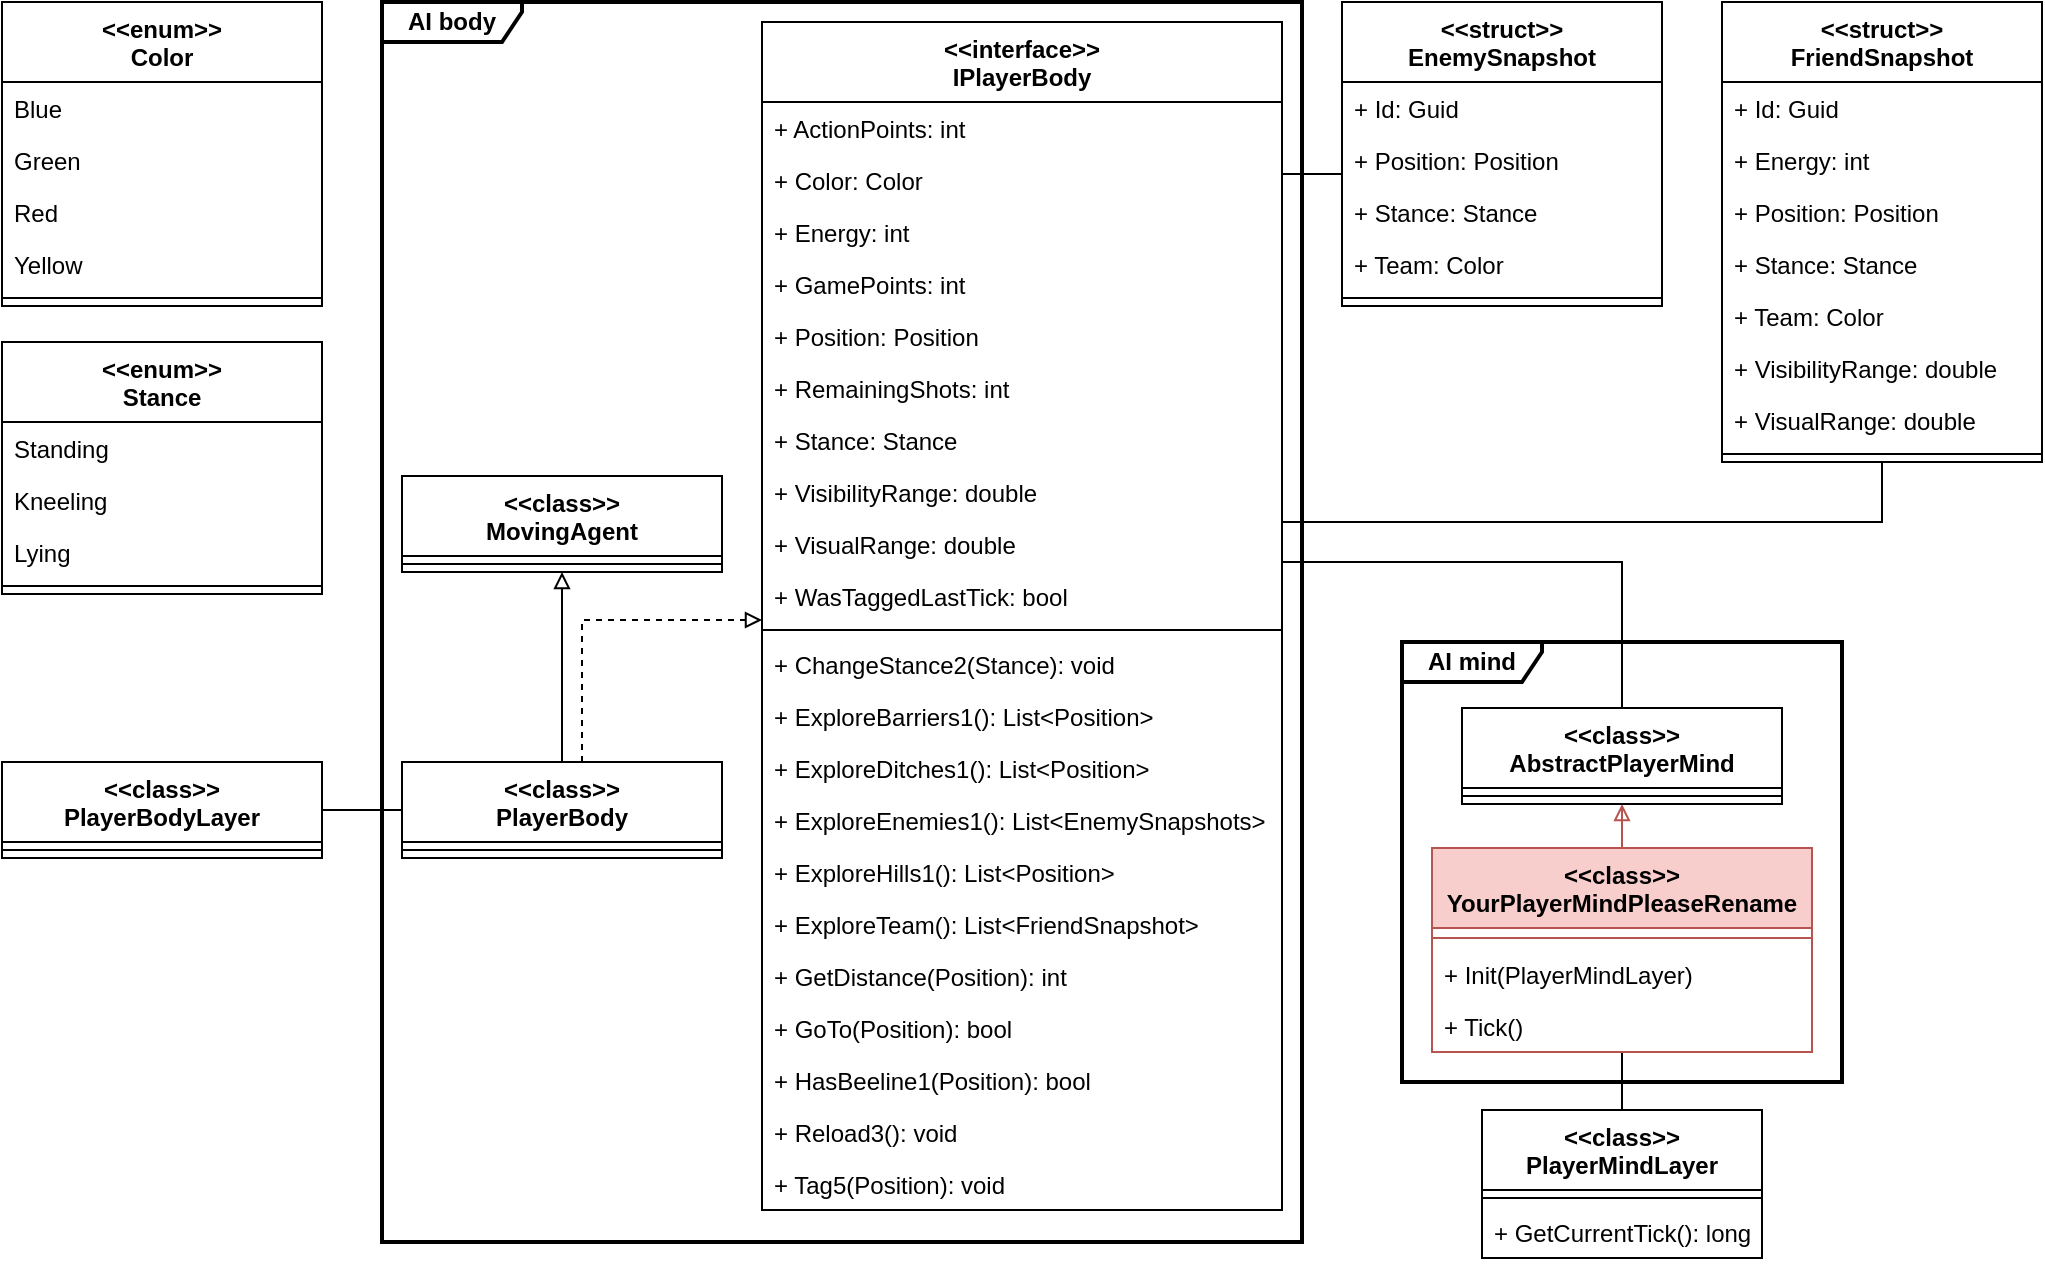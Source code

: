 <mxfile version="14.4.3" type="device" pages="2"><diagram id="czhWqaq7v7VPZdM8V41b" name="agent-comps"><mxGraphModel dx="2249" dy="822" grid="1" gridSize="10" guides="1" tooltips="1" connect="1" arrows="1" fold="1" page="1" pageScale="1" pageWidth="827" pageHeight="1169" math="0" shadow="0"><root><mxCell id="0"/><mxCell id="1" parent="0"/><mxCell id="Fbo-6DDhsZtPfta3bgFU-47" value="&lt;b&gt;AI mind&lt;/b&gt;" style="shape=umlFrame;whiteSpace=wrap;html=1;width=70;height=20;strokeWidth=2;" parent="1" vertex="1"><mxGeometry x="600" y="470" width="220" height="220" as="geometry"/></mxCell><mxCell id="Fbo-6DDhsZtPfta3bgFU-48" value="&lt;b&gt;AI body&lt;/b&gt;" style="shape=umlFrame;whiteSpace=wrap;html=1;width=70;height=20;strokeWidth=2;" parent="1" vertex="1"><mxGeometry x="90" y="150" width="460" height="620" as="geometry"/></mxCell><mxCell id="hZIsoStXCsRzqisIWzYi-1" value="&lt;&lt;class&gt;&gt;&#10;MovingAgent" style="swimlane;fontStyle=1;align=center;verticalAlign=top;childLayout=stackLayout;horizontal=1;startSize=40;horizontalStack=0;resizeParent=1;resizeParentMax=0;resizeLast=0;collapsible=1;marginBottom=0;" parent="1" vertex="1"><mxGeometry x="100" y="387" width="160" height="48" as="geometry"/></mxCell><mxCell id="hZIsoStXCsRzqisIWzYi-3" value="" style="line;strokeWidth=1;fillColor=none;align=left;verticalAlign=middle;spacingTop=-1;spacingLeft=3;spacingRight=3;rotatable=0;labelPosition=right;points=[];portConstraint=eastwest;" parent="hZIsoStXCsRzqisIWzYi-1" vertex="1"><mxGeometry y="40" width="160" height="8" as="geometry"/></mxCell><mxCell id="hZIsoStXCsRzqisIWzYi-34" style="edgeStyle=orthogonalEdgeStyle;rounded=0;orthogonalLoop=1;jettySize=auto;html=1;endArrow=block;endFill=0;" parent="1" source="hZIsoStXCsRzqisIWzYi-13" target="hZIsoStXCsRzqisIWzYi-1" edge="1"><mxGeometry relative="1" as="geometry"><Array as="points"><mxPoint x="180" y="480"/><mxPoint x="180" y="480"/></Array></mxGeometry></mxCell><mxCell id="hZIsoStXCsRzqisIWzYi-36" style="edgeStyle=orthogonalEdgeStyle;rounded=0;orthogonalLoop=1;jettySize=auto;html=1;endArrow=none;endFill=0;" parent="1" source="hZIsoStXCsRzqisIWzYi-13" target="hZIsoStXCsRzqisIWzYi-17" edge="1"><mxGeometry relative="1" as="geometry"><Array as="points"/></mxGeometry></mxCell><mxCell id="hZIsoStXCsRzqisIWzYi-44" style="edgeStyle=orthogonalEdgeStyle;rounded=0;orthogonalLoop=1;jettySize=auto;html=1;endArrow=block;endFill=0;dashed=1;" parent="1" source="hZIsoStXCsRzqisIWzYi-13" target="hZIsoStXCsRzqisIWzYi-40" edge="1"><mxGeometry relative="1" as="geometry"><Array as="points"><mxPoint x="190" y="459"/></Array><mxPoint x="260" y="530" as="targetPoint"/></mxGeometry></mxCell><mxCell id="hZIsoStXCsRzqisIWzYi-13" value="&lt;&lt;class&gt;&gt;&#10;PlayerBody" style="swimlane;fontStyle=1;align=center;verticalAlign=top;childLayout=stackLayout;horizontal=1;startSize=40;horizontalStack=0;resizeParent=1;resizeParentMax=0;resizeLast=0;collapsible=1;marginBottom=0;" parent="1" vertex="1"><mxGeometry x="100" y="530" width="160" height="48" as="geometry"/></mxCell><mxCell id="hZIsoStXCsRzqisIWzYi-15" value="" style="line;strokeWidth=1;fillColor=none;align=left;verticalAlign=middle;spacingTop=-1;spacingLeft=3;spacingRight=3;rotatable=0;labelPosition=right;points=[];portConstraint=eastwest;" parent="hZIsoStXCsRzqisIWzYi-13" vertex="1"><mxGeometry y="40" width="160" height="8" as="geometry"/></mxCell><mxCell id="hZIsoStXCsRzqisIWzYi-17" value="&lt;&lt;class&gt;&gt;&#10;PlayerBodyLayer" style="swimlane;fontStyle=1;align=center;verticalAlign=top;childLayout=stackLayout;horizontal=1;startSize=40;horizontalStack=0;resizeParent=1;resizeParentMax=0;resizeLast=0;collapsible=1;marginBottom=0;" parent="1" vertex="1"><mxGeometry x="-100" y="530" width="160" height="48" as="geometry"/></mxCell><mxCell id="hZIsoStXCsRzqisIWzYi-19" value="" style="line;strokeWidth=1;fillColor=none;align=left;verticalAlign=middle;spacingTop=-1;spacingLeft=3;spacingRight=3;rotatable=0;labelPosition=right;points=[];portConstraint=eastwest;" parent="hZIsoStXCsRzqisIWzYi-17" vertex="1"><mxGeometry y="40" width="160" height="8" as="geometry"/></mxCell><mxCell id="hZIsoStXCsRzqisIWzYi-33" style="edgeStyle=orthogonalEdgeStyle;rounded=0;orthogonalLoop=1;jettySize=auto;html=1;endArrow=block;endFill=0;fillColor=#f8cecc;strokeColor=#b85450;" parent="1" source="hZIsoStXCsRzqisIWzYi-21" target="hZIsoStXCsRzqisIWzYi-25" edge="1"><mxGeometry relative="1" as="geometry"/></mxCell><mxCell id="hZIsoStXCsRzqisIWzYi-37" style="edgeStyle=orthogonalEdgeStyle;rounded=0;orthogonalLoop=1;jettySize=auto;html=1;endArrow=none;endFill=0;" parent="1" source="hZIsoStXCsRzqisIWzYi-21" target="Fbo-6DDhsZtPfta3bgFU-1" edge="1"><mxGeometry relative="1" as="geometry"><mxPoint x="710" y="720" as="targetPoint"/></mxGeometry></mxCell><mxCell id="hZIsoStXCsRzqisIWzYi-21" value="&lt;&lt;class&gt;&gt;&#10;YourPlayerMindPleaseRename" style="swimlane;fontStyle=1;align=center;verticalAlign=top;childLayout=stackLayout;horizontal=1;startSize=40;horizontalStack=0;resizeParent=1;resizeParentMax=0;resizeLast=0;collapsible=1;marginBottom=0;fillColor=#f8cecc;strokeColor=#b85450;" parent="1" vertex="1"><mxGeometry x="615" y="573" width="190" height="102" as="geometry"/></mxCell><mxCell id="hZIsoStXCsRzqisIWzYi-23" value="" style="line;strokeWidth=1;fillColor=#f8cecc;align=left;verticalAlign=middle;spacingTop=-1;spacingLeft=3;spacingRight=3;rotatable=0;labelPosition=right;points=[];portConstraint=eastwest;strokeColor=#b85450;" parent="hZIsoStXCsRzqisIWzYi-21" vertex="1"><mxGeometry y="40" width="190" height="10" as="geometry"/></mxCell><mxCell id="Fbo-6DDhsZtPfta3bgFU-45" value="+ Init(PlayerMindLayer)" style="text;strokeColor=none;fillColor=none;align=left;verticalAlign=top;spacingLeft=4;spacingRight=4;overflow=hidden;rotatable=0;points=[[0,0.5],[1,0.5]];portConstraint=eastwest;" parent="hZIsoStXCsRzqisIWzYi-21" vertex="1"><mxGeometry y="50" width="190" height="26" as="geometry"/></mxCell><mxCell id="Fbo-6DDhsZtPfta3bgFU-46" value="+ Tick()" style="text;strokeColor=none;fillColor=none;align=left;verticalAlign=top;spacingLeft=4;spacingRight=4;overflow=hidden;rotatable=0;points=[[0,0.5],[1,0.5]];portConstraint=eastwest;" parent="hZIsoStXCsRzqisIWzYi-21" vertex="1"><mxGeometry y="76" width="190" height="26" as="geometry"/></mxCell><mxCell id="hZIsoStXCsRzqisIWzYi-45" style="edgeStyle=orthogonalEdgeStyle;rounded=0;orthogonalLoop=1;jettySize=auto;html=1;endArrow=none;endFill=0;" parent="1" source="hZIsoStXCsRzqisIWzYi-25" target="hZIsoStXCsRzqisIWzYi-40" edge="1"><mxGeometry relative="1" as="geometry"><mxPoint x="570" y="506.0" as="targetPoint"/><Array as="points"><mxPoint x="710" y="430"/></Array></mxGeometry></mxCell><mxCell id="hZIsoStXCsRzqisIWzYi-25" value="&lt;&lt;class&gt;&gt;&#10;AbstractPlayerMind" style="swimlane;fontStyle=1;align=center;verticalAlign=top;childLayout=stackLayout;horizontal=1;startSize=40;horizontalStack=0;resizeParent=1;resizeParentMax=0;resizeLast=0;collapsible=1;marginBottom=0;" parent="1" vertex="1"><mxGeometry x="630" y="503" width="160" height="48" as="geometry"/></mxCell><mxCell id="hZIsoStXCsRzqisIWzYi-27" value="" style="line;strokeWidth=1;fillColor=none;align=left;verticalAlign=middle;spacingTop=-1;spacingLeft=3;spacingRight=3;rotatable=0;labelPosition=right;points=[];portConstraint=eastwest;" parent="hZIsoStXCsRzqisIWzYi-25" vertex="1"><mxGeometry y="40" width="160" height="8" as="geometry"/></mxCell><mxCell id="hZIsoStXCsRzqisIWzYi-40" value="&lt;&lt;interface&gt;&gt;&#10;IPlayerBody" style="swimlane;fontStyle=1;align=center;verticalAlign=top;childLayout=stackLayout;horizontal=1;startSize=40;horizontalStack=0;resizeParent=1;resizeParentMax=0;resizeLast=0;collapsible=1;marginBottom=0;" parent="1" vertex="1"><mxGeometry x="280" y="160" width="260" height="594" as="geometry"/></mxCell><mxCell id="hZIsoStXCsRzqisIWzYi-41" value="+ ActionPoints: int" style="text;strokeColor=none;fillColor=none;align=left;verticalAlign=top;spacingLeft=4;spacingRight=4;overflow=hidden;rotatable=0;points=[[0,0.5],[1,0.5]];portConstraint=eastwest;" parent="hZIsoStXCsRzqisIWzYi-40" vertex="1"><mxGeometry y="40" width="260" height="26" as="geometry"/></mxCell><mxCell id="Fbo-6DDhsZtPfta3bgFU-43" value="+ Color: Color" style="text;strokeColor=none;fillColor=none;align=left;verticalAlign=top;spacingLeft=4;spacingRight=4;overflow=hidden;rotatable=0;points=[[0,0.5],[1,0.5]];portConstraint=eastwest;" parent="hZIsoStXCsRzqisIWzYi-40" vertex="1"><mxGeometry y="66" width="260" height="26" as="geometry"/></mxCell><mxCell id="hZIsoStXCsRzqisIWzYi-47" value="+ Energy: int" style="text;strokeColor=none;fillColor=none;align=left;verticalAlign=top;spacingLeft=4;spacingRight=4;overflow=hidden;rotatable=0;points=[[0,0.5],[1,0.5]];portConstraint=eastwest;" parent="hZIsoStXCsRzqisIWzYi-40" vertex="1"><mxGeometry y="92" width="260" height="26" as="geometry"/></mxCell><mxCell id="hZIsoStXCsRzqisIWzYi-49" value="+ GamePoints: int" style="text;strokeColor=none;fillColor=none;align=left;verticalAlign=top;spacingLeft=4;spacingRight=4;overflow=hidden;rotatable=0;points=[[0,0.5],[1,0.5]];portConstraint=eastwest;" parent="hZIsoStXCsRzqisIWzYi-40" vertex="1"><mxGeometry y="118" width="260" height="26" as="geometry"/></mxCell><mxCell id="hZIsoStXCsRzqisIWzYi-51" value="+ Position: Position" style="text;strokeColor=none;fillColor=none;align=left;verticalAlign=top;spacingLeft=4;spacingRight=4;overflow=hidden;rotatable=0;points=[[0,0.5],[1,0.5]];portConstraint=eastwest;" parent="hZIsoStXCsRzqisIWzYi-40" vertex="1"><mxGeometry y="144" width="260" height="26" as="geometry"/></mxCell><mxCell id="hZIsoStXCsRzqisIWzYi-50" value="+ RemainingShots: int" style="text;strokeColor=none;fillColor=none;align=left;verticalAlign=top;spacingLeft=4;spacingRight=4;overflow=hidden;rotatable=0;points=[[0,0.5],[1,0.5]];portConstraint=eastwest;" parent="hZIsoStXCsRzqisIWzYi-40" vertex="1"><mxGeometry y="170" width="260" height="26" as="geometry"/></mxCell><mxCell id="hZIsoStXCsRzqisIWzYi-48" value="+ Stance: Stance" style="text;strokeColor=none;fillColor=none;align=left;verticalAlign=top;spacingLeft=4;spacingRight=4;overflow=hidden;rotatable=0;points=[[0,0.5],[1,0.5]];portConstraint=eastwest;" parent="hZIsoStXCsRzqisIWzYi-40" vertex="1"><mxGeometry y="196" width="260" height="26" as="geometry"/></mxCell><mxCell id="Fbo-6DDhsZtPfta3bgFU-40" value="+ VisibilityRange: double" style="text;strokeColor=none;fillColor=none;align=left;verticalAlign=top;spacingLeft=4;spacingRight=4;overflow=hidden;rotatable=0;points=[[0,0.5],[1,0.5]];portConstraint=eastwest;" parent="hZIsoStXCsRzqisIWzYi-40" vertex="1"><mxGeometry y="222" width="260" height="26" as="geometry"/></mxCell><mxCell id="Fbo-6DDhsZtPfta3bgFU-41" value="+ VisualRange: double" style="text;strokeColor=none;fillColor=none;align=left;verticalAlign=top;spacingLeft=4;spacingRight=4;overflow=hidden;rotatable=0;points=[[0,0.5],[1,0.5]];portConstraint=eastwest;" parent="hZIsoStXCsRzqisIWzYi-40" vertex="1"><mxGeometry y="248" width="260" height="26" as="geometry"/></mxCell><mxCell id="Fbo-6DDhsZtPfta3bgFU-42" value="+ WasTaggedLastTick: bool" style="text;strokeColor=none;fillColor=none;align=left;verticalAlign=top;spacingLeft=4;spacingRight=4;overflow=hidden;rotatable=0;points=[[0,0.5],[1,0.5]];portConstraint=eastwest;" parent="hZIsoStXCsRzqisIWzYi-40" vertex="1"><mxGeometry y="274" width="260" height="26" as="geometry"/></mxCell><mxCell id="hZIsoStXCsRzqisIWzYi-42" value="" style="line;strokeWidth=1;fillColor=none;align=left;verticalAlign=middle;spacingTop=-1;spacingLeft=3;spacingRight=3;rotatable=0;labelPosition=right;points=[];portConstraint=eastwest;" parent="hZIsoStXCsRzqisIWzYi-40" vertex="1"><mxGeometry y="300" width="260" height="8" as="geometry"/></mxCell><mxCell id="hZIsoStXCsRzqisIWzYi-61" value="+ ChangeStance2(Stance): void" style="text;strokeColor=none;fillColor=none;align=left;verticalAlign=top;spacingLeft=4;spacingRight=4;overflow=hidden;rotatable=0;points=[[0,0.5],[1,0.5]];portConstraint=eastwest;" parent="hZIsoStXCsRzqisIWzYi-40" vertex="1"><mxGeometry y="308" width="260" height="26" as="geometry"/></mxCell><mxCell id="hZIsoStXCsRzqisIWzYi-53" value="+ ExploreBarriers1(): List&lt;Position&gt;" style="text;strokeColor=none;fillColor=none;align=left;verticalAlign=top;spacingLeft=4;spacingRight=4;overflow=hidden;rotatable=0;points=[[0,0.5],[1,0.5]];portConstraint=eastwest;" parent="hZIsoStXCsRzqisIWzYi-40" vertex="1"><mxGeometry y="334" width="260" height="26" as="geometry"/></mxCell><mxCell id="hZIsoStXCsRzqisIWzYi-56" value="+ ExploreDitches1(): List&lt;Position&gt;" style="text;strokeColor=none;fillColor=none;align=left;verticalAlign=top;spacingLeft=4;spacingRight=4;overflow=hidden;rotatable=0;points=[[0,0.5],[1,0.5]];portConstraint=eastwest;" parent="hZIsoStXCsRzqisIWzYi-40" vertex="1"><mxGeometry y="360" width="260" height="26" as="geometry"/></mxCell><mxCell id="hZIsoStXCsRzqisIWzYi-59" value="+ ExploreEnemies1(): List&lt;EnemySnapshots&gt;" style="text;strokeColor=none;fillColor=none;align=left;verticalAlign=top;spacingLeft=4;spacingRight=4;overflow=hidden;rotatable=0;points=[[0,0.5],[1,0.5]];portConstraint=eastwest;" parent="hZIsoStXCsRzqisIWzYi-40" vertex="1"><mxGeometry y="386" width="260" height="26" as="geometry"/></mxCell><mxCell id="hZIsoStXCsRzqisIWzYi-52" value="+ ExploreHills1(): List&lt;Position&gt;" style="text;strokeColor=none;fillColor=none;align=left;verticalAlign=top;spacingLeft=4;spacingRight=4;overflow=hidden;rotatable=0;points=[[0,0.5],[1,0.5]];portConstraint=eastwest;" parent="hZIsoStXCsRzqisIWzYi-40" vertex="1"><mxGeometry y="412" width="260" height="26" as="geometry"/></mxCell><mxCell id="hZIsoStXCsRzqisIWzYi-57" value="+ ExploreTeam(): List&lt;FriendSnapshot&gt;" style="text;strokeColor=none;fillColor=none;align=left;verticalAlign=top;spacingLeft=4;spacingRight=4;overflow=hidden;rotatable=0;points=[[0,0.5],[1,0.5]];portConstraint=eastwest;" parent="hZIsoStXCsRzqisIWzYi-40" vertex="1"><mxGeometry y="438" width="260" height="26" as="geometry"/></mxCell><mxCell id="hZIsoStXCsRzqisIWzYi-43" value="+ GetDistance(Position): int" style="text;strokeColor=none;fillColor=none;align=left;verticalAlign=top;spacingLeft=4;spacingRight=4;overflow=hidden;rotatable=0;points=[[0,0.5],[1,0.5]];portConstraint=eastwest;" parent="hZIsoStXCsRzqisIWzYi-40" vertex="1"><mxGeometry y="464" width="260" height="26" as="geometry"/></mxCell><mxCell id="hZIsoStXCsRzqisIWzYi-55" value="+ GoTo(Position): bool" style="text;strokeColor=none;fillColor=none;align=left;verticalAlign=top;spacingLeft=4;spacingRight=4;overflow=hidden;rotatable=0;points=[[0,0.5],[1,0.5]];portConstraint=eastwest;" parent="hZIsoStXCsRzqisIWzYi-40" vertex="1"><mxGeometry y="490" width="260" height="26" as="geometry"/></mxCell><mxCell id="hZIsoStXCsRzqisIWzYi-54" value="+ HasBeeline1(Position): bool" style="text;strokeColor=none;fillColor=none;align=left;verticalAlign=top;spacingLeft=4;spacingRight=4;overflow=hidden;rotatable=0;points=[[0,0.5],[1,0.5]];portConstraint=eastwest;" parent="hZIsoStXCsRzqisIWzYi-40" vertex="1"><mxGeometry y="516" width="260" height="26" as="geometry"/></mxCell><mxCell id="hZIsoStXCsRzqisIWzYi-58" value="+ Reload3(): void" style="text;strokeColor=none;fillColor=none;align=left;verticalAlign=top;spacingLeft=4;spacingRight=4;overflow=hidden;rotatable=0;points=[[0,0.5],[1,0.5]];portConstraint=eastwest;" parent="hZIsoStXCsRzqisIWzYi-40" vertex="1"><mxGeometry y="542" width="260" height="26" as="geometry"/></mxCell><mxCell id="hZIsoStXCsRzqisIWzYi-60" value="+ Tag5(Position): void" style="text;strokeColor=none;fillColor=none;align=left;verticalAlign=top;spacingLeft=4;spacingRight=4;overflow=hidden;rotatable=0;points=[[0,0.5],[1,0.5]];portConstraint=eastwest;" parent="hZIsoStXCsRzqisIWzYi-40" vertex="1"><mxGeometry y="568" width="260" height="26" as="geometry"/></mxCell><mxCell id="hZIsoStXCsRzqisIWzYi-69" style="edgeStyle=orthogonalEdgeStyle;rounded=0;orthogonalLoop=1;jettySize=auto;html=1;endArrow=none;endFill=0;" parent="1" source="hZIsoStXCsRzqisIWzYi-62" target="hZIsoStXCsRzqisIWzYi-40" edge="1"><mxGeometry relative="1" as="geometry"><Array as="points"><mxPoint x="560" y="236"/><mxPoint x="560" y="236"/></Array></mxGeometry></mxCell><mxCell id="hZIsoStXCsRzqisIWzYi-62" value="&lt;&lt;struct&gt;&gt;&#10;EnemySnapshot" style="swimlane;fontStyle=1;align=center;verticalAlign=top;childLayout=stackLayout;horizontal=1;startSize=40;horizontalStack=0;resizeParent=1;resizeParentMax=0;resizeLast=0;collapsible=1;marginBottom=0;" parent="1" vertex="1"><mxGeometry x="570" y="150" width="160" height="152" as="geometry"/></mxCell><mxCell id="hZIsoStXCsRzqisIWzYi-68" value="+ Id: Guid" style="text;strokeColor=none;fillColor=none;align=left;verticalAlign=top;spacingLeft=4;spacingRight=4;overflow=hidden;rotatable=0;points=[[0,0.5],[1,0.5]];portConstraint=eastwest;" parent="hZIsoStXCsRzqisIWzYi-62" vertex="1"><mxGeometry y="40" width="160" height="26" as="geometry"/></mxCell><mxCell id="hZIsoStXCsRzqisIWzYi-63" value="+ Position: Position" style="text;strokeColor=none;fillColor=none;align=left;verticalAlign=top;spacingLeft=4;spacingRight=4;overflow=hidden;rotatable=0;points=[[0,0.5],[1,0.5]];portConstraint=eastwest;" parent="hZIsoStXCsRzqisIWzYi-62" vertex="1"><mxGeometry y="66" width="160" height="26" as="geometry"/></mxCell><mxCell id="hZIsoStXCsRzqisIWzYi-67" value="+ Stance: Stance" style="text;strokeColor=none;fillColor=none;align=left;verticalAlign=top;spacingLeft=4;spacingRight=4;overflow=hidden;rotatable=0;points=[[0,0.5],[1,0.5]];portConstraint=eastwest;" parent="hZIsoStXCsRzqisIWzYi-62" vertex="1"><mxGeometry y="92" width="160" height="26" as="geometry"/></mxCell><mxCell id="hZIsoStXCsRzqisIWzYi-66" value="+ Team: Color" style="text;strokeColor=none;fillColor=none;align=left;verticalAlign=top;spacingLeft=4;spacingRight=4;overflow=hidden;rotatable=0;points=[[0,0.5],[1,0.5]];portConstraint=eastwest;" parent="hZIsoStXCsRzqisIWzYi-62" vertex="1"><mxGeometry y="118" width="160" height="26" as="geometry"/></mxCell><mxCell id="hZIsoStXCsRzqisIWzYi-64" value="" style="line;strokeWidth=1;fillColor=none;align=left;verticalAlign=middle;spacingTop=-1;spacingLeft=3;spacingRight=3;rotatable=0;labelPosition=right;points=[];portConstraint=eastwest;" parent="hZIsoStXCsRzqisIWzYi-62" vertex="1"><mxGeometry y="144" width="160" height="8" as="geometry"/></mxCell><mxCell id="hZIsoStXCsRzqisIWzYi-70" value="&lt;&lt;enum&gt;&gt;&#10;Color" style="swimlane;fontStyle=1;align=center;verticalAlign=top;childLayout=stackLayout;horizontal=1;startSize=40;horizontalStack=0;resizeParent=1;resizeParentMax=0;resizeLast=0;collapsible=1;marginBottom=0;" parent="1" vertex="1"><mxGeometry x="-100" y="150" width="160" height="152" as="geometry"/></mxCell><mxCell id="hZIsoStXCsRzqisIWzYi-71" value="Blue" style="text;strokeColor=none;fillColor=none;align=left;verticalAlign=top;spacingLeft=4;spacingRight=4;overflow=hidden;rotatable=0;points=[[0,0.5],[1,0.5]];portConstraint=eastwest;" parent="hZIsoStXCsRzqisIWzYi-70" vertex="1"><mxGeometry y="40" width="160" height="26" as="geometry"/></mxCell><mxCell id="hZIsoStXCsRzqisIWzYi-81" value="Green" style="text;strokeColor=none;fillColor=none;align=left;verticalAlign=top;spacingLeft=4;spacingRight=4;overflow=hidden;rotatable=0;points=[[0,0.5],[1,0.5]];portConstraint=eastwest;" parent="hZIsoStXCsRzqisIWzYi-70" vertex="1"><mxGeometry y="66" width="160" height="26" as="geometry"/></mxCell><mxCell id="hZIsoStXCsRzqisIWzYi-82" value="Red" style="text;strokeColor=none;fillColor=none;align=left;verticalAlign=top;spacingLeft=4;spacingRight=4;overflow=hidden;rotatable=0;points=[[0,0.5],[1,0.5]];portConstraint=eastwest;" parent="hZIsoStXCsRzqisIWzYi-70" vertex="1"><mxGeometry y="92" width="160" height="26" as="geometry"/></mxCell><mxCell id="hZIsoStXCsRzqisIWzYi-80" value="Yellow" style="text;strokeColor=none;fillColor=none;align=left;verticalAlign=top;spacingLeft=4;spacingRight=4;overflow=hidden;rotatable=0;points=[[0,0.5],[1,0.5]];portConstraint=eastwest;" parent="hZIsoStXCsRzqisIWzYi-70" vertex="1"><mxGeometry y="118" width="160" height="26" as="geometry"/></mxCell><mxCell id="hZIsoStXCsRzqisIWzYi-72" value="" style="line;strokeWidth=1;fillColor=none;align=left;verticalAlign=middle;spacingTop=-1;spacingLeft=3;spacingRight=3;rotatable=0;labelPosition=right;points=[];portConstraint=eastwest;" parent="hZIsoStXCsRzqisIWzYi-70" vertex="1"><mxGeometry y="144" width="160" height="8" as="geometry"/></mxCell><mxCell id="hZIsoStXCsRzqisIWzYi-74" value="&lt;&lt;enum&gt;&gt;&#10;Stance" style="swimlane;fontStyle=1;align=center;verticalAlign=top;childLayout=stackLayout;horizontal=1;startSize=40;horizontalStack=0;resizeParent=1;resizeParentMax=0;resizeLast=0;collapsible=1;marginBottom=0;" parent="1" vertex="1"><mxGeometry x="-100" y="320" width="160" height="126" as="geometry"/></mxCell><mxCell id="hZIsoStXCsRzqisIWzYi-75" value="Standing" style="text;strokeColor=none;fillColor=none;align=left;verticalAlign=top;spacingLeft=4;spacingRight=4;overflow=hidden;rotatable=0;points=[[0,0.5],[1,0.5]];portConstraint=eastwest;" parent="hZIsoStXCsRzqisIWzYi-74" vertex="1"><mxGeometry y="40" width="160" height="26" as="geometry"/></mxCell><mxCell id="hZIsoStXCsRzqisIWzYi-79" value="Kneeling" style="text;strokeColor=none;fillColor=none;align=left;verticalAlign=top;spacingLeft=4;spacingRight=4;overflow=hidden;rotatable=0;points=[[0,0.5],[1,0.5]];portConstraint=eastwest;" parent="hZIsoStXCsRzqisIWzYi-74" vertex="1"><mxGeometry y="66" width="160" height="26" as="geometry"/></mxCell><mxCell id="hZIsoStXCsRzqisIWzYi-78" value="Lying" style="text;strokeColor=none;fillColor=none;align=left;verticalAlign=top;spacingLeft=4;spacingRight=4;overflow=hidden;rotatable=0;points=[[0,0.5],[1,0.5]];portConstraint=eastwest;" parent="hZIsoStXCsRzqisIWzYi-74" vertex="1"><mxGeometry y="92" width="160" height="26" as="geometry"/></mxCell><mxCell id="hZIsoStXCsRzqisIWzYi-76" value="" style="line;strokeWidth=1;fillColor=none;align=left;verticalAlign=middle;spacingTop=-1;spacingLeft=3;spacingRight=3;rotatable=0;labelPosition=right;points=[];portConstraint=eastwest;" parent="hZIsoStXCsRzqisIWzYi-74" vertex="1"><mxGeometry y="118" width="160" height="8" as="geometry"/></mxCell><mxCell id="Fbo-6DDhsZtPfta3bgFU-1" value="&lt;&lt;class&gt;&gt;&#10;PlayerMindLayer" style="swimlane;fontStyle=1;align=center;verticalAlign=top;childLayout=stackLayout;horizontal=1;startSize=40;horizontalStack=0;resizeParent=1;resizeParentMax=0;resizeLast=0;collapsible=1;marginBottom=0;" parent="1" vertex="1"><mxGeometry x="640" y="704" width="140" height="74" as="geometry"/></mxCell><mxCell id="Fbo-6DDhsZtPfta3bgFU-8" value="" style="line;strokeWidth=1;fillColor=none;align=left;verticalAlign=middle;spacingTop=-1;spacingLeft=3;spacingRight=3;rotatable=0;labelPosition=right;points=[];portConstraint=eastwest;" parent="Fbo-6DDhsZtPfta3bgFU-1" vertex="1"><mxGeometry y="40" width="140" height="8" as="geometry"/></mxCell><mxCell id="Fbo-6DDhsZtPfta3bgFU-9" value="+ GetCurrentTick(): long" style="text;strokeColor=none;fillColor=none;align=left;verticalAlign=top;spacingLeft=4;spacingRight=4;overflow=hidden;rotatable=0;points=[[0,0.5],[1,0.5]];portConstraint=eastwest;" parent="Fbo-6DDhsZtPfta3bgFU-1" vertex="1"><mxGeometry y="48" width="140" height="26" as="geometry"/></mxCell><mxCell id="22ZDsI98JEFlXDaNOFcu-10" style="edgeStyle=orthogonalEdgeStyle;rounded=0;orthogonalLoop=1;jettySize=auto;html=1;endArrow=none;endFill=0;" parent="1" source="22ZDsI98JEFlXDaNOFcu-1" target="hZIsoStXCsRzqisIWzYi-40" edge="1"><mxGeometry relative="1" as="geometry"><Array as="points"><mxPoint x="840" y="410"/></Array></mxGeometry></mxCell><mxCell id="22ZDsI98JEFlXDaNOFcu-1" value="&lt;&lt;struct&gt;&gt;&#10;FriendSnapshot" style="swimlane;fontStyle=1;align=center;verticalAlign=top;childLayout=stackLayout;horizontal=1;startSize=40;horizontalStack=0;resizeParent=1;resizeParentMax=0;resizeLast=0;collapsible=1;marginBottom=0;" parent="1" vertex="1"><mxGeometry x="760" y="150" width="160" height="230" as="geometry"/></mxCell><mxCell id="22ZDsI98JEFlXDaNOFcu-2" value="+ Id: Guid" style="text;strokeColor=none;fillColor=none;align=left;verticalAlign=top;spacingLeft=4;spacingRight=4;overflow=hidden;rotatable=0;points=[[0,0.5],[1,0.5]];portConstraint=eastwest;" parent="22ZDsI98JEFlXDaNOFcu-1" vertex="1"><mxGeometry y="40" width="160" height="26" as="geometry"/></mxCell><mxCell id="22ZDsI98JEFlXDaNOFcu-7" value="+ Energy: int" style="text;strokeColor=none;fillColor=none;align=left;verticalAlign=top;spacingLeft=4;spacingRight=4;overflow=hidden;rotatable=0;points=[[0,0.5],[1,0.5]];portConstraint=eastwest;" parent="22ZDsI98JEFlXDaNOFcu-1" vertex="1"><mxGeometry y="66" width="160" height="26" as="geometry"/></mxCell><mxCell id="22ZDsI98JEFlXDaNOFcu-3" value="+ Position: Position" style="text;strokeColor=none;fillColor=none;align=left;verticalAlign=top;spacingLeft=4;spacingRight=4;overflow=hidden;rotatable=0;points=[[0,0.5],[1,0.5]];portConstraint=eastwest;" parent="22ZDsI98JEFlXDaNOFcu-1" vertex="1"><mxGeometry y="92" width="160" height="26" as="geometry"/></mxCell><mxCell id="22ZDsI98JEFlXDaNOFcu-4" value="+ Stance: Stance" style="text;strokeColor=none;fillColor=none;align=left;verticalAlign=top;spacingLeft=4;spacingRight=4;overflow=hidden;rotatable=0;points=[[0,0.5],[1,0.5]];portConstraint=eastwest;" parent="22ZDsI98JEFlXDaNOFcu-1" vertex="1"><mxGeometry y="118" width="160" height="26" as="geometry"/></mxCell><mxCell id="22ZDsI98JEFlXDaNOFcu-5" value="+ Team: Color" style="text;strokeColor=none;fillColor=none;align=left;verticalAlign=top;spacingLeft=4;spacingRight=4;overflow=hidden;rotatable=0;points=[[0,0.5],[1,0.5]];portConstraint=eastwest;" parent="22ZDsI98JEFlXDaNOFcu-1" vertex="1"><mxGeometry y="144" width="160" height="26" as="geometry"/></mxCell><mxCell id="22ZDsI98JEFlXDaNOFcu-9" value="+ VisibilityRange: double" style="text;strokeColor=none;fillColor=none;align=left;verticalAlign=top;spacingLeft=4;spacingRight=4;overflow=hidden;rotatable=0;points=[[0,0.5],[1,0.5]];portConstraint=eastwest;" parent="22ZDsI98JEFlXDaNOFcu-1" vertex="1"><mxGeometry y="170" width="160" height="26" as="geometry"/></mxCell><mxCell id="22ZDsI98JEFlXDaNOFcu-8" value="+ VisualRange: double" style="text;strokeColor=none;fillColor=none;align=left;verticalAlign=top;spacingLeft=4;spacingRight=4;overflow=hidden;rotatable=0;points=[[0,0.5],[1,0.5]];portConstraint=eastwest;" parent="22ZDsI98JEFlXDaNOFcu-1" vertex="1"><mxGeometry y="196" width="160" height="26" as="geometry"/></mxCell><mxCell id="22ZDsI98JEFlXDaNOFcu-6" value="" style="line;strokeWidth=1;fillColor=none;align=left;verticalAlign=middle;spacingTop=-1;spacingLeft=3;spacingRight=3;rotatable=0;labelPosition=right;points=[];portConstraint=eastwest;" parent="22ZDsI98JEFlXDaNOFcu-1" vertex="1"><mxGeometry y="222" width="160" height="8" as="geometry"/></mxCell></root></mxGraphModel></diagram><diagram id="qG7RwxOTiEIxAY7W29Qm" name="env-comps"><mxGraphModel dx="661" dy="382" grid="1" gridSize="10" guides="1" tooltips="1" connect="1" arrows="1" fold="1" page="1" pageScale="1" pageWidth="827" pageHeight="1169" math="0" shadow="0"><root><mxCell id="jUExSH7pNfd5PHJYAGQ_-0"/><mxCell id="jUExSH7pNfd5PHJYAGQ_-1" parent="jUExSH7pNfd5PHJYAGQ_-0"/><mxCell id="9Wpf1pBQVLAVvhMi_6aD-7" style="edgeStyle=orthogonalEdgeStyle;rounded=0;orthogonalLoop=1;jettySize=auto;html=1;endArrow=block;endFill=0;" edge="1" parent="jUExSH7pNfd5PHJYAGQ_-1" source="xoobcB_3IIu2bpz8Dr-b-0" target="9Wpf1pBQVLAVvhMi_6aD-0"><mxGeometry relative="1" as="geometry"><Array as="points"><mxPoint x="275" y="370"/><mxPoint x="400" y="370"/></Array></mxGeometry></mxCell><mxCell id="xoobcB_3IIu2bpz8Dr-b-0" value="&lt;&lt;class&gt;&gt;&#10;OccupiableSpot" style="swimlane;fontStyle=1;align=center;verticalAlign=top;childLayout=stackLayout;horizontal=1;startSize=40;horizontalStack=0;resizeParent=1;resizeParentMax=0;resizeLast=0;collapsible=1;marginBottom=0;" vertex="1" parent="jUExSH7pNfd5PHJYAGQ_-1"><mxGeometry x="195" y="390" width="160" height="74" as="geometry"/></mxCell><mxCell id="9Wpf1pBQVLAVvhMi_6aD-9" value="+ Free: bool" style="text;strokeColor=none;fillColor=none;align=left;verticalAlign=top;spacingLeft=4;spacingRight=4;overflow=hidden;rotatable=0;points=[[0,0.5],[1,0.5]];portConstraint=eastwest;" vertex="1" parent="xoobcB_3IIu2bpz8Dr-b-0"><mxGeometry y="40" width="160" height="26" as="geometry"/></mxCell><mxCell id="xoobcB_3IIu2bpz8Dr-b-1" value="" style="line;strokeWidth=1;fillColor=none;align=left;verticalAlign=middle;spacingTop=-1;spacingLeft=3;spacingRight=3;rotatable=0;labelPosition=right;points=[];portConstraint=eastwest;" vertex="1" parent="xoobcB_3IIu2bpz8Dr-b-0"><mxGeometry y="66" width="160" height="8" as="geometry"/></mxCell><mxCell id="9Wpf1pBQVLAVvhMi_6aD-0" value="&lt;&lt;class&gt;&gt;&#10;Spot" style="swimlane;fontStyle=1;align=center;verticalAlign=top;childLayout=stackLayout;horizontal=1;startSize=40;horizontalStack=0;resizeParent=1;resizeParentMax=0;resizeLast=0;collapsible=1;marginBottom=0;" vertex="1" parent="jUExSH7pNfd5PHJYAGQ_-1"><mxGeometry x="320" y="240" width="160" height="100" as="geometry"/></mxCell><mxCell id="9Wpf1pBQVLAVvhMi_6aD-1" value="+ ID: Guid" style="text;strokeColor=none;fillColor=none;align=left;verticalAlign=top;spacingLeft=4;spacingRight=4;overflow=hidden;rotatable=0;points=[[0,0.5],[1,0.5]];portConstraint=eastwest;" vertex="1" parent="9Wpf1pBQVLAVvhMi_6aD-0"><mxGeometry y="40" width="160" height="26" as="geometry"/></mxCell><mxCell id="9Wpf1pBQVLAVvhMi_6aD-2" value="+ Position: Position" style="text;strokeColor=none;fillColor=none;align=left;verticalAlign=top;spacingLeft=4;spacingRight=4;overflow=hidden;rotatable=0;points=[[0,0.5],[1,0.5]];portConstraint=eastwest;" vertex="1" parent="9Wpf1pBQVLAVvhMi_6aD-0"><mxGeometry y="66" width="160" height="26" as="geometry"/></mxCell><mxCell id="9Wpf1pBQVLAVvhMi_6aD-5" value="" style="line;strokeWidth=1;fillColor=none;align=left;verticalAlign=middle;spacingTop=-1;spacingLeft=3;spacingRight=3;rotatable=0;labelPosition=right;points=[];portConstraint=eastwest;" vertex="1" parent="9Wpf1pBQVLAVvhMi_6aD-0"><mxGeometry y="92" width="160" height="8" as="geometry"/></mxCell><mxCell id="9Wpf1pBQVLAVvhMi_6aD-10" value="&lt;&lt;class&gt;&gt;&#10;Hill" style="swimlane;fontStyle=1;align=center;verticalAlign=top;childLayout=stackLayout;horizontal=1;startSize=40;horizontalStack=0;resizeParent=1;resizeParentMax=0;resizeLast=0;collapsible=1;marginBottom=0;" vertex="1" parent="jUExSH7pNfd5PHJYAGQ_-1"><mxGeometry x="100" y="530" width="160" height="48" as="geometry"/></mxCell><mxCell id="9Wpf1pBQVLAVvhMi_6aD-13" value="" style="line;strokeWidth=1;fillColor=none;align=left;verticalAlign=middle;spacingTop=-1;spacingLeft=3;spacingRight=3;rotatable=0;labelPosition=right;points=[];portConstraint=eastwest;" vertex="1" parent="9Wpf1pBQVLAVvhMi_6aD-10"><mxGeometry y="40" width="160" height="8" as="geometry"/></mxCell><mxCell id="9Wpf1pBQVLAVvhMi_6aD-19" style="edgeStyle=orthogonalEdgeStyle;rounded=0;orthogonalLoop=1;jettySize=auto;html=1;endArrow=block;endFill=0;" edge="1" parent="jUExSH7pNfd5PHJYAGQ_-1" source="9Wpf1pBQVLAVvhMi_6aD-14" target="xoobcB_3IIu2bpz8Dr-b-0"><mxGeometry relative="1" as="geometry"/></mxCell><mxCell id="9Wpf1pBQVLAVvhMi_6aD-14" value="&lt;&lt;class&gt;&gt;&#10;Ditch" style="swimlane;fontStyle=1;align=center;verticalAlign=top;childLayout=stackLayout;horizontal=1;startSize=40;horizontalStack=0;resizeParent=1;resizeParentMax=0;resizeLast=0;collapsible=1;marginBottom=0;" vertex="1" parent="jUExSH7pNfd5PHJYAGQ_-1"><mxGeometry x="290" y="530" width="160" height="48" as="geometry"/></mxCell><mxCell id="9Wpf1pBQVLAVvhMi_6aD-15" value="" style="line;strokeWidth=1;fillColor=none;align=left;verticalAlign=middle;spacingTop=-1;spacingLeft=3;spacingRight=3;rotatable=0;labelPosition=right;points=[];portConstraint=eastwest;" vertex="1" parent="9Wpf1pBQVLAVvhMi_6aD-14"><mxGeometry y="40" width="160" height="8" as="geometry"/></mxCell><mxCell id="9Wpf1pBQVLAVvhMi_6aD-20" style="edgeStyle=orthogonalEdgeStyle;rounded=0;orthogonalLoop=1;jettySize=auto;html=1;endArrow=block;endFill=0;" edge="1" parent="jUExSH7pNfd5PHJYAGQ_-1" source="9Wpf1pBQVLAVvhMi_6aD-16" target="9Wpf1pBQVLAVvhMi_6aD-0"><mxGeometry relative="1" as="geometry"><Array as="points"><mxPoint x="510" y="370"/><mxPoint x="400" y="370"/></Array></mxGeometry></mxCell><mxCell id="9Wpf1pBQVLAVvhMi_6aD-16" value="&lt;&lt;class&gt;&gt;&#10;Barrier" style="swimlane;fontStyle=1;align=center;verticalAlign=top;childLayout=stackLayout;horizontal=1;startSize=40;horizontalStack=0;resizeParent=1;resizeParentMax=0;resizeLast=0;collapsible=1;marginBottom=0;" vertex="1" parent="jUExSH7pNfd5PHJYAGQ_-1"><mxGeometry x="430" y="403" width="160" height="48" as="geometry"/></mxCell><mxCell id="9Wpf1pBQVLAVvhMi_6aD-17" value="" style="line;strokeWidth=1;fillColor=none;align=left;verticalAlign=middle;spacingTop=-1;spacingLeft=3;spacingRight=3;rotatable=0;labelPosition=right;points=[];portConstraint=eastwest;" vertex="1" parent="9Wpf1pBQVLAVvhMi_6aD-16"><mxGeometry y="40" width="160" height="8" as="geometry"/></mxCell><mxCell id="9Wpf1pBQVLAVvhMi_6aD-18" style="edgeStyle=orthogonalEdgeStyle;rounded=0;orthogonalLoop=1;jettySize=auto;html=1;endArrow=block;endFill=0;" edge="1" parent="jUExSH7pNfd5PHJYAGQ_-1" source="9Wpf1pBQVLAVvhMi_6aD-10" target="xoobcB_3IIu2bpz8Dr-b-0"><mxGeometry relative="1" as="geometry"><mxPoint x="410" y="400" as="sourcePoint"/><mxPoint x="410" y="350" as="targetPoint"/><Array as="points"><mxPoint x="180" y="497"/><mxPoint x="275" y="497"/></Array></mxGeometry></mxCell></root></mxGraphModel></diagram></mxfile>